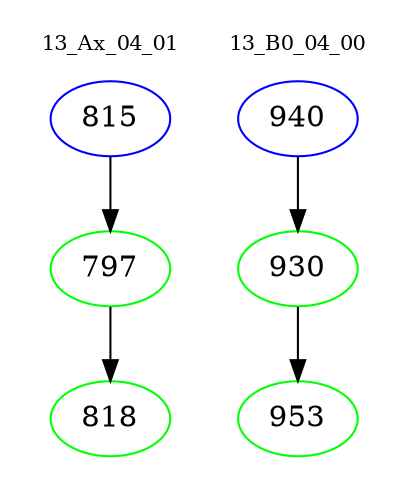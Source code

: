 digraph{
subgraph cluster_0 {
color = white
label = "13_Ax_04_01";
fontsize=10;
T0_815 [label="815", color="blue"]
T0_815 -> T0_797 [color="black"]
T0_797 [label="797", color="green"]
T0_797 -> T0_818 [color="black"]
T0_818 [label="818", color="green"]
}
subgraph cluster_1 {
color = white
label = "13_B0_04_00";
fontsize=10;
T1_940 [label="940", color="blue"]
T1_940 -> T1_930 [color="black"]
T1_930 [label="930", color="green"]
T1_930 -> T1_953 [color="black"]
T1_953 [label="953", color="green"]
}
}
